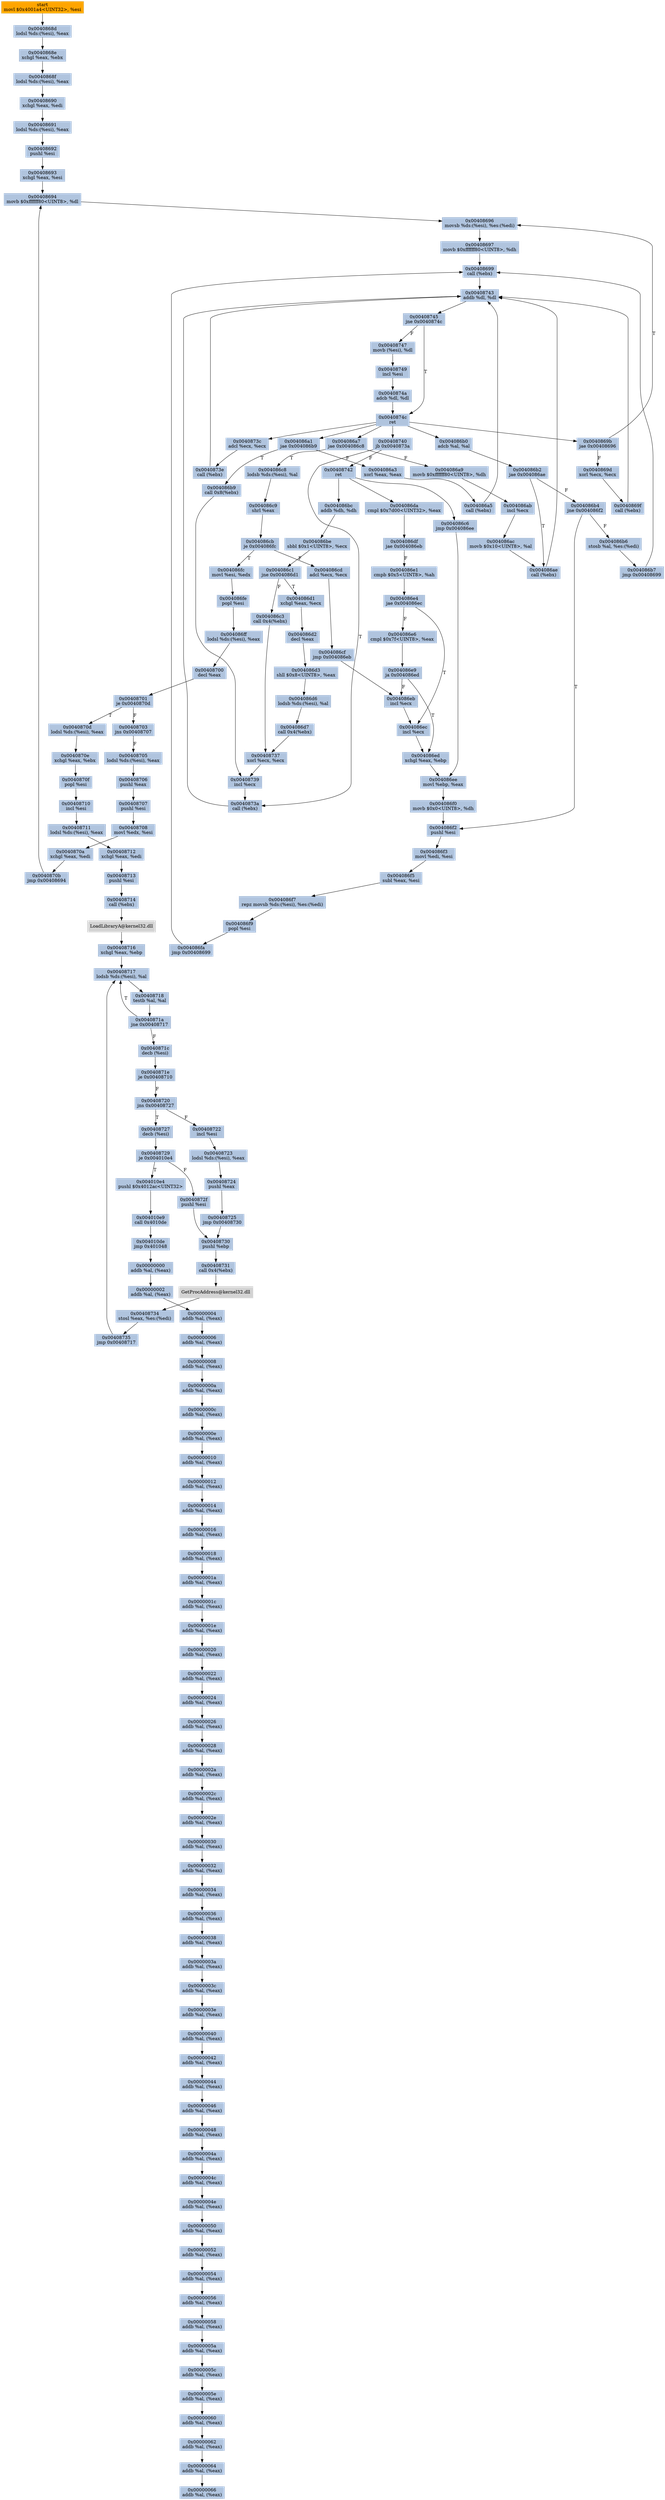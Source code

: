 digraph G {
node[shape=rectangle,style=filled,fillcolor=lightsteelblue,color=lightsteelblue]
bgcolor="transparent"
a0x00408688movl_0x4001a4UINT32_esi[label="start\nmovl $0x4001a4<UINT32>, %esi",fillcolor="orange",color="lightgrey"];
a0x0040868dlodsl_ds_esi__eax[label="0x0040868d\nlodsl %ds:(%esi), %eax"];
a0x0040868exchgl_eax_ebx[label="0x0040868e\nxchgl %eax, %ebx"];
a0x0040868flodsl_ds_esi__eax[label="0x0040868f\nlodsl %ds:(%esi), %eax"];
a0x00408690xchgl_eax_edi[label="0x00408690\nxchgl %eax, %edi"];
a0x00408691lodsl_ds_esi__eax[label="0x00408691\nlodsl %ds:(%esi), %eax"];
a0x00408692pushl_esi[label="0x00408692\npushl %esi"];
a0x00408693xchgl_eax_esi[label="0x00408693\nxchgl %eax, %esi"];
a0x00408694movb_0xffffff80UINT8_dl[label="0x00408694\nmovb $0xffffff80<UINT8>, %dl"];
a0x00408696movsb_ds_esi__es_edi_[label="0x00408696\nmovsb %ds:(%esi), %es:(%edi)"];
a0x00408697movb_0xffffff80UINT8_dh[label="0x00408697\nmovb $0xffffff80<UINT8>, %dh"];
a0x00408699call_ebx_[label="0x00408699\ncall (%ebx)"];
a0x00408743addb_dl_dl[label="0x00408743\naddb %dl, %dl"];
a0x00408745jne_0x0040874c[label="0x00408745\njne 0x0040874c"];
a0x00408747movb_esi__dl[label="0x00408747\nmovb (%esi), %dl"];
a0x00408749incl_esi[label="0x00408749\nincl %esi"];
a0x0040874aadcb_dl_dl[label="0x0040874a\nadcb %dl, %dl"];
a0x0040874cret[label="0x0040874c\nret"];
a0x0040869bjae_0x00408696[label="0x0040869b\njae 0x00408696"];
a0x0040869dxorl_ecx_ecx[label="0x0040869d\nxorl %ecx, %ecx"];
a0x0040869fcall_ebx_[label="0x0040869f\ncall (%ebx)"];
a0x004086a1jae_0x004086b9[label="0x004086a1\njae 0x004086b9"];
a0x004086b9call_0x8ebx_[label="0x004086b9\ncall 0x8(%ebx)"];
a0x00408739incl_ecx[label="0x00408739\nincl %ecx"];
a0x0040873acall_ebx_[label="0x0040873a\ncall (%ebx)"];
a0x0040873cadcl_ecx_ecx[label="0x0040873c\nadcl %ecx, %ecx"];
a0x0040873ecall_ebx_[label="0x0040873e\ncall (%ebx)"];
a0x00408740jb_0x0040873a[label="0x00408740\njb 0x0040873a"];
a0x00408742ret[label="0x00408742\nret"];
a0x004086bcaddb_dh_dh[label="0x004086bc\naddb %dh, %dh"];
a0x004086besbbl_0x1UINT8_ecx[label="0x004086be\nsbbl $0x1<UINT8>, %ecx"];
a0x004086c1jne_0x004086d1[label="0x004086c1\njne 0x004086d1"];
a0x004086d1xchgl_eax_ecx[label="0x004086d1\nxchgl %eax, %ecx"];
a0x004086d2decl_eax[label="0x004086d2\ndecl %eax"];
a0x004086d3shll_0x8UINT8_eax[label="0x004086d3\nshll $0x8<UINT8>, %eax"];
a0x004086d6lodsb_ds_esi__al[label="0x004086d6\nlodsb %ds:(%esi), %al"];
a0x004086d7call_0x4ebx_[label="0x004086d7\ncall 0x4(%ebx)"];
a0x00408737xorl_ecx_ecx[label="0x00408737\nxorl %ecx, %ecx"];
a0x004086dacmpl_0x7d00UINT32_eax[label="0x004086da\ncmpl $0x7d00<UINT32>, %eax"];
a0x004086dfjae_0x004086eb[label="0x004086df\njae 0x004086eb"];
a0x004086e1cmpb_0x5UINT8_ah[label="0x004086e1\ncmpb $0x5<UINT8>, %ah"];
a0x004086e4jae_0x004086ec[label="0x004086e4\njae 0x004086ec"];
a0x004086e6cmpl_0x7fUINT8_eax[label="0x004086e6\ncmpl $0x7f<UINT8>, %eax"];
a0x004086e9ja_0x004086ed[label="0x004086e9\nja 0x004086ed"];
a0x004086ebincl_ecx[label="0x004086eb\nincl %ecx"];
a0x004086ecincl_ecx[label="0x004086ec\nincl %ecx"];
a0x004086edxchgl_eax_ebp[label="0x004086ed\nxchgl %eax, %ebp"];
a0x004086eemovl_ebp_eax[label="0x004086ee\nmovl %ebp, %eax"];
a0x004086f0movb_0x0UINT8_dh[label="0x004086f0\nmovb $0x0<UINT8>, %dh"];
a0x004086f2pushl_esi[label="0x004086f2\npushl %esi"];
a0x004086f3movl_edi_esi[label="0x004086f3\nmovl %edi, %esi"];
a0x004086f5subl_eax_esi[label="0x004086f5\nsubl %eax, %esi"];
a0x004086f7repz_movsb_ds_esi__es_edi_[label="0x004086f7\nrepz movsb %ds:(%esi), %es:(%edi)"];
a0x004086f9popl_esi[label="0x004086f9\npopl %esi"];
a0x004086fajmp_0x00408699[label="0x004086fa\njmp 0x00408699"];
a0x004086a3xorl_eax_eax[label="0x004086a3\nxorl %eax, %eax"];
a0x004086a5call_ebx_[label="0x004086a5\ncall (%ebx)"];
a0x004086a7jae_0x004086c8[label="0x004086a7\njae 0x004086c8"];
a0x004086c8lodsb_ds_esi__al[label="0x004086c8\nlodsb %ds:(%esi), %al"];
a0x004086c9shrl_eax[label="0x004086c9\nshrl %eax"];
a0x004086cbje_0x004086fc[label="0x004086cb\nje 0x004086fc"];
a0x004086cdadcl_ecx_ecx[label="0x004086cd\nadcl %ecx, %ecx"];
a0x004086cfjmp_0x004086eb[label="0x004086cf\njmp 0x004086eb"];
a0x004086c3call_0x4ebx_[label="0x004086c3\ncall 0x4(%ebx)"];
a0x004086c6jmp_0x004086ee[label="0x004086c6\njmp 0x004086ee"];
a0x004086a9movb_0xffffff80UINT8_dh[label="0x004086a9\nmovb $0xffffff80<UINT8>, %dh"];
a0x004086abincl_ecx[label="0x004086ab\nincl %ecx"];
a0x004086acmovb_0x10UINT8_al[label="0x004086ac\nmovb $0x10<UINT8>, %al"];
a0x004086aecall_ebx_[label="0x004086ae\ncall (%ebx)"];
a0x004086b0adcb_al_al[label="0x004086b0\nadcb %al, %al"];
a0x004086b2jae_0x004086ae[label="0x004086b2\njae 0x004086ae"];
a0x004086b4jne_0x004086f2[label="0x004086b4\njne 0x004086f2"];
a0x004086b6stosb_al_es_edi_[label="0x004086b6\nstosb %al, %es:(%edi)"];
a0x004086b7jmp_0x00408699[label="0x004086b7\njmp 0x00408699"];
a0x004086fcmovl_esi_edx[label="0x004086fc\nmovl %esi, %edx"];
a0x004086fepopl_esi[label="0x004086fe\npopl %esi"];
a0x004086fflodsl_ds_esi__eax[label="0x004086ff\nlodsl %ds:(%esi), %eax"];
a0x00408700decl_eax[label="0x00408700\ndecl %eax"];
a0x00408701je_0x0040870d[label="0x00408701\nje 0x0040870d"];
a0x00408703jns_0x00408707[label="0x00408703\njns 0x00408707"];
a0x00408705lodsl_ds_esi__eax[label="0x00408705\nlodsl %ds:(%esi), %eax"];
a0x00408706pushl_eax[label="0x00408706\npushl %eax"];
a0x00408707pushl_esi[label="0x00408707\npushl %esi"];
a0x00408708movl_edx_esi[label="0x00408708\nmovl %edx, %esi"];
a0x0040870axchgl_eax_edi[label="0x0040870a\nxchgl %eax, %edi"];
a0x0040870bjmp_0x00408694[label="0x0040870b\njmp 0x00408694"];
a0x0040870dlodsl_ds_esi__eax[label="0x0040870d\nlodsl %ds:(%esi), %eax"];
a0x0040870exchgl_eax_ebx[label="0x0040870e\nxchgl %eax, %ebx"];
a0x0040870fpopl_esi[label="0x0040870f\npopl %esi"];
a0x00408710incl_esi[label="0x00408710\nincl %esi"];
a0x00408711lodsl_ds_esi__eax[label="0x00408711\nlodsl %ds:(%esi), %eax"];
a0x00408712xchgl_eax_edi[label="0x00408712\nxchgl %eax, %edi"];
a0x00408713pushl_esi[label="0x00408713\npushl %esi"];
a0x00408714call_ebx_[label="0x00408714\ncall (%ebx)"];
LoadLibraryA_kernel32_dll[label="LoadLibraryA@kernel32.dll",fillcolor="lightgrey",color="lightgrey"];
a0x00408716xchgl_eax_ebp[label="0x00408716\nxchgl %eax, %ebp"];
a0x00408717lodsb_ds_esi__al[label="0x00408717\nlodsb %ds:(%esi), %al"];
a0x00408718testb_al_al[label="0x00408718\ntestb %al, %al"];
a0x0040871ajne_0x00408717[label="0x0040871a\njne 0x00408717"];
a0x0040871cdecb_esi_[label="0x0040871c\ndecb (%esi)"];
a0x0040871eje_0x00408710[label="0x0040871e\nje 0x00408710"];
a0x00408720jns_0x00408727[label="0x00408720\njns 0x00408727"];
a0x00408727decb_esi_[label="0x00408727\ndecb (%esi)"];
a0x00408729je_0x004010e4[label="0x00408729\nje 0x004010e4"];
a0x0040872fpushl_esi[label="0x0040872f\npushl %esi"];
a0x00408730pushl_ebp[label="0x00408730\npushl %ebp"];
a0x00408731call_0x4ebx_[label="0x00408731\ncall 0x4(%ebx)"];
GetProcAddress_kernel32_dll[label="GetProcAddress@kernel32.dll",fillcolor="lightgrey",color="lightgrey"];
a0x00408734stosl_eax_es_edi_[label="0x00408734\nstosl %eax, %es:(%edi)"];
a0x00408735jmp_0x00408717[label="0x00408735\njmp 0x00408717"];
a0x00408722incl_esi[label="0x00408722\nincl %esi"];
a0x00408723lodsl_ds_esi__eax[label="0x00408723\nlodsl %ds:(%esi), %eax"];
a0x00408724pushl_eax[label="0x00408724\npushl %eax"];
a0x00408725jmp_0x00408730[label="0x00408725\njmp 0x00408730"];
a0x004010e4pushl_0x4012acUINT32[label="0x004010e4\npushl $0x4012ac<UINT32>"];
a0x004010e9call_0x4010de[label="0x004010e9\ncall 0x4010de"];
a0x004010dejmp_0x401048[label="0x004010de\njmp 0x401048"];
a0x00000000addb_al_eax_[label="0x00000000\naddb %al, (%eax)"];
a0x00000002addb_al_eax_[label="0x00000002\naddb %al, (%eax)"];
a0x00000004addb_al_eax_[label="0x00000004\naddb %al, (%eax)"];
a0x00000006addb_al_eax_[label="0x00000006\naddb %al, (%eax)"];
a0x00000008addb_al_eax_[label="0x00000008\naddb %al, (%eax)"];
a0x0000000aaddb_al_eax_[label="0x0000000a\naddb %al, (%eax)"];
a0x0000000caddb_al_eax_[label="0x0000000c\naddb %al, (%eax)"];
a0x0000000eaddb_al_eax_[label="0x0000000e\naddb %al, (%eax)"];
a0x00000010addb_al_eax_[label="0x00000010\naddb %al, (%eax)"];
a0x00000012addb_al_eax_[label="0x00000012\naddb %al, (%eax)"];
a0x00000014addb_al_eax_[label="0x00000014\naddb %al, (%eax)"];
a0x00000016addb_al_eax_[label="0x00000016\naddb %al, (%eax)"];
a0x00000018addb_al_eax_[label="0x00000018\naddb %al, (%eax)"];
a0x0000001aaddb_al_eax_[label="0x0000001a\naddb %al, (%eax)"];
a0x0000001caddb_al_eax_[label="0x0000001c\naddb %al, (%eax)"];
a0x0000001eaddb_al_eax_[label="0x0000001e\naddb %al, (%eax)"];
a0x00000020addb_al_eax_[label="0x00000020\naddb %al, (%eax)"];
a0x00000022addb_al_eax_[label="0x00000022\naddb %al, (%eax)"];
a0x00000024addb_al_eax_[label="0x00000024\naddb %al, (%eax)"];
a0x00000026addb_al_eax_[label="0x00000026\naddb %al, (%eax)"];
a0x00000028addb_al_eax_[label="0x00000028\naddb %al, (%eax)"];
a0x0000002aaddb_al_eax_[label="0x0000002a\naddb %al, (%eax)"];
a0x0000002caddb_al_eax_[label="0x0000002c\naddb %al, (%eax)"];
a0x0000002eaddb_al_eax_[label="0x0000002e\naddb %al, (%eax)"];
a0x00000030addb_al_eax_[label="0x00000030\naddb %al, (%eax)"];
a0x00000032addb_al_eax_[label="0x00000032\naddb %al, (%eax)"];
a0x00000034addb_al_eax_[label="0x00000034\naddb %al, (%eax)"];
a0x00000036addb_al_eax_[label="0x00000036\naddb %al, (%eax)"];
a0x00000038addb_al_eax_[label="0x00000038\naddb %al, (%eax)"];
a0x0000003aaddb_al_eax_[label="0x0000003a\naddb %al, (%eax)"];
a0x0000003caddb_al_eax_[label="0x0000003c\naddb %al, (%eax)"];
a0x0000003eaddb_al_eax_[label="0x0000003e\naddb %al, (%eax)"];
a0x00000040addb_al_eax_[label="0x00000040\naddb %al, (%eax)"];
a0x00000042addb_al_eax_[label="0x00000042\naddb %al, (%eax)"];
a0x00000044addb_al_eax_[label="0x00000044\naddb %al, (%eax)"];
a0x00000046addb_al_eax_[label="0x00000046\naddb %al, (%eax)"];
a0x00000048addb_al_eax_[label="0x00000048\naddb %al, (%eax)"];
a0x0000004aaddb_al_eax_[label="0x0000004a\naddb %al, (%eax)"];
a0x0000004caddb_al_eax_[label="0x0000004c\naddb %al, (%eax)"];
a0x0000004eaddb_al_eax_[label="0x0000004e\naddb %al, (%eax)"];
a0x00000050addb_al_eax_[label="0x00000050\naddb %al, (%eax)"];
a0x00000052addb_al_eax_[label="0x00000052\naddb %al, (%eax)"];
a0x00000054addb_al_eax_[label="0x00000054\naddb %al, (%eax)"];
a0x00000056addb_al_eax_[label="0x00000056\naddb %al, (%eax)"];
a0x00000058addb_al_eax_[label="0x00000058\naddb %al, (%eax)"];
a0x0000005aaddb_al_eax_[label="0x0000005a\naddb %al, (%eax)"];
a0x0000005caddb_al_eax_[label="0x0000005c\naddb %al, (%eax)"];
a0x0000005eaddb_al_eax_[label="0x0000005e\naddb %al, (%eax)"];
a0x00000060addb_al_eax_[label="0x00000060\naddb %al, (%eax)"];
a0x00000062addb_al_eax_[label="0x00000062\naddb %al, (%eax)"];
a0x00000064addb_al_eax_[label="0x00000064\naddb %al, (%eax)"];
a0x00000066addb_al_eax_[label="0x00000066\naddb %al, (%eax)"];
a0x00408688movl_0x4001a4UINT32_esi -> a0x0040868dlodsl_ds_esi__eax [color="#000000"];
a0x0040868dlodsl_ds_esi__eax -> a0x0040868exchgl_eax_ebx [color="#000000"];
a0x0040868exchgl_eax_ebx -> a0x0040868flodsl_ds_esi__eax [color="#000000"];
a0x0040868flodsl_ds_esi__eax -> a0x00408690xchgl_eax_edi [color="#000000"];
a0x00408690xchgl_eax_edi -> a0x00408691lodsl_ds_esi__eax [color="#000000"];
a0x00408691lodsl_ds_esi__eax -> a0x00408692pushl_esi [color="#000000"];
a0x00408692pushl_esi -> a0x00408693xchgl_eax_esi [color="#000000"];
a0x00408693xchgl_eax_esi -> a0x00408694movb_0xffffff80UINT8_dl [color="#000000"];
a0x00408694movb_0xffffff80UINT8_dl -> a0x00408696movsb_ds_esi__es_edi_ [color="#000000"];
a0x00408696movsb_ds_esi__es_edi_ -> a0x00408697movb_0xffffff80UINT8_dh [color="#000000"];
a0x00408697movb_0xffffff80UINT8_dh -> a0x00408699call_ebx_ [color="#000000"];
a0x00408699call_ebx_ -> a0x00408743addb_dl_dl [color="#000000"];
a0x00408743addb_dl_dl -> a0x00408745jne_0x0040874c [color="#000000"];
a0x00408745jne_0x0040874c -> a0x00408747movb_esi__dl [color="#000000",label="F"];
a0x00408747movb_esi__dl -> a0x00408749incl_esi [color="#000000"];
a0x00408749incl_esi -> a0x0040874aadcb_dl_dl [color="#000000"];
a0x0040874aadcb_dl_dl -> a0x0040874cret [color="#000000"];
a0x0040874cret -> a0x0040869bjae_0x00408696 [color="#000000"];
a0x0040869bjae_0x00408696 -> a0x0040869dxorl_ecx_ecx [color="#000000",label="F"];
a0x0040869dxorl_ecx_ecx -> a0x0040869fcall_ebx_ [color="#000000"];
a0x0040869fcall_ebx_ -> a0x00408743addb_dl_dl [color="#000000"];
a0x00408745jne_0x0040874c -> a0x0040874cret [color="#000000",label="T"];
a0x0040874cret -> a0x004086a1jae_0x004086b9 [color="#000000"];
a0x004086a1jae_0x004086b9 -> a0x004086b9call_0x8ebx_ [color="#000000",label="T"];
a0x004086b9call_0x8ebx_ -> a0x00408739incl_ecx [color="#000000"];
a0x00408739incl_ecx -> a0x0040873acall_ebx_ [color="#000000"];
a0x0040873acall_ebx_ -> a0x00408743addb_dl_dl [color="#000000"];
a0x0040874cret -> a0x0040873cadcl_ecx_ecx [color="#000000"];
a0x0040873cadcl_ecx_ecx -> a0x0040873ecall_ebx_ [color="#000000"];
a0x0040873ecall_ebx_ -> a0x00408743addb_dl_dl [color="#000000"];
a0x0040874cret -> a0x00408740jb_0x0040873a [color="#000000"];
a0x00408740jb_0x0040873a -> a0x00408742ret [color="#000000",label="F"];
a0x00408742ret -> a0x004086bcaddb_dh_dh [color="#000000"];
a0x004086bcaddb_dh_dh -> a0x004086besbbl_0x1UINT8_ecx [color="#000000"];
a0x004086besbbl_0x1UINT8_ecx -> a0x004086c1jne_0x004086d1 [color="#000000"];
a0x004086c1jne_0x004086d1 -> a0x004086d1xchgl_eax_ecx [color="#000000",label="T"];
a0x004086d1xchgl_eax_ecx -> a0x004086d2decl_eax [color="#000000"];
a0x004086d2decl_eax -> a0x004086d3shll_0x8UINT8_eax [color="#000000"];
a0x004086d3shll_0x8UINT8_eax -> a0x004086d6lodsb_ds_esi__al [color="#000000"];
a0x004086d6lodsb_ds_esi__al -> a0x004086d7call_0x4ebx_ [color="#000000"];
a0x004086d7call_0x4ebx_ -> a0x00408737xorl_ecx_ecx [color="#000000"];
a0x00408737xorl_ecx_ecx -> a0x00408739incl_ecx [color="#000000"];
a0x00408740jb_0x0040873a -> a0x0040873acall_ebx_ [color="#000000",label="T"];
a0x00408742ret -> a0x004086dacmpl_0x7d00UINT32_eax [color="#000000"];
a0x004086dacmpl_0x7d00UINT32_eax -> a0x004086dfjae_0x004086eb [color="#000000"];
a0x004086dfjae_0x004086eb -> a0x004086e1cmpb_0x5UINT8_ah [color="#000000",label="F"];
a0x004086e1cmpb_0x5UINT8_ah -> a0x004086e4jae_0x004086ec [color="#000000"];
a0x004086e4jae_0x004086ec -> a0x004086e6cmpl_0x7fUINT8_eax [color="#000000",label="F"];
a0x004086e6cmpl_0x7fUINT8_eax -> a0x004086e9ja_0x004086ed [color="#000000"];
a0x004086e9ja_0x004086ed -> a0x004086ebincl_ecx [color="#000000",label="F"];
a0x004086ebincl_ecx -> a0x004086ecincl_ecx [color="#000000"];
a0x004086ecincl_ecx -> a0x004086edxchgl_eax_ebp [color="#000000"];
a0x004086edxchgl_eax_ebp -> a0x004086eemovl_ebp_eax [color="#000000"];
a0x004086eemovl_ebp_eax -> a0x004086f0movb_0x0UINT8_dh [color="#000000"];
a0x004086f0movb_0x0UINT8_dh -> a0x004086f2pushl_esi [color="#000000"];
a0x004086f2pushl_esi -> a0x004086f3movl_edi_esi [color="#000000"];
a0x004086f3movl_edi_esi -> a0x004086f5subl_eax_esi [color="#000000"];
a0x004086f5subl_eax_esi -> a0x004086f7repz_movsb_ds_esi__es_edi_ [color="#000000"];
a0x004086f7repz_movsb_ds_esi__es_edi_ -> a0x004086f9popl_esi [color="#000000"];
a0x004086f9popl_esi -> a0x004086fajmp_0x00408699 [color="#000000"];
a0x004086fajmp_0x00408699 -> a0x00408699call_ebx_ [color="#000000"];
a0x0040869bjae_0x00408696 -> a0x00408696movsb_ds_esi__es_edi_ [color="#000000",label="T"];
a0x004086a1jae_0x004086b9 -> a0x004086a3xorl_eax_eax [color="#000000",label="F"];
a0x004086a3xorl_eax_eax -> a0x004086a5call_ebx_ [color="#000000"];
a0x004086a5call_ebx_ -> a0x00408743addb_dl_dl [color="#000000"];
a0x0040874cret -> a0x004086a7jae_0x004086c8 [color="#000000"];
a0x004086a7jae_0x004086c8 -> a0x004086c8lodsb_ds_esi__al [color="#000000",label="T"];
a0x004086c8lodsb_ds_esi__al -> a0x004086c9shrl_eax [color="#000000"];
a0x004086c9shrl_eax -> a0x004086cbje_0x004086fc [color="#000000"];
a0x004086cbje_0x004086fc -> a0x004086cdadcl_ecx_ecx [color="#000000",label="F"];
a0x004086cdadcl_ecx_ecx -> a0x004086cfjmp_0x004086eb [color="#000000"];
a0x004086cfjmp_0x004086eb -> a0x004086ebincl_ecx [color="#000000"];
a0x004086c1jne_0x004086d1 -> a0x004086c3call_0x4ebx_ [color="#000000",label="F"];
a0x004086c3call_0x4ebx_ -> a0x00408737xorl_ecx_ecx [color="#000000"];
a0x00408742ret -> a0x004086c6jmp_0x004086ee [color="#000000"];
a0x004086c6jmp_0x004086ee -> a0x004086eemovl_ebp_eax [color="#000000"];
a0x004086a7jae_0x004086c8 -> a0x004086a9movb_0xffffff80UINT8_dh [color="#000000",label="F"];
a0x004086a9movb_0xffffff80UINT8_dh -> a0x004086abincl_ecx [color="#000000"];
a0x004086abincl_ecx -> a0x004086acmovb_0x10UINT8_al [color="#000000"];
a0x004086acmovb_0x10UINT8_al -> a0x004086aecall_ebx_ [color="#000000"];
a0x004086aecall_ebx_ -> a0x00408743addb_dl_dl [color="#000000"];
a0x0040874cret -> a0x004086b0adcb_al_al [color="#000000"];
a0x004086b0adcb_al_al -> a0x004086b2jae_0x004086ae [color="#000000"];
a0x004086b2jae_0x004086ae -> a0x004086aecall_ebx_ [color="#000000",label="T"];
a0x004086b2jae_0x004086ae -> a0x004086b4jne_0x004086f2 [color="#000000",label="F"];
a0x004086b4jne_0x004086f2 -> a0x004086f2pushl_esi [color="#000000",label="T"];
a0x004086b4jne_0x004086f2 -> a0x004086b6stosb_al_es_edi_ [color="#000000",label="F"];
a0x004086b6stosb_al_es_edi_ -> a0x004086b7jmp_0x00408699 [color="#000000"];
a0x004086b7jmp_0x00408699 -> a0x00408699call_ebx_ [color="#000000"];
a0x004086e9ja_0x004086ed -> a0x004086edxchgl_eax_ebp [color="#000000",label="T"];
a0x004086e4jae_0x004086ec -> a0x004086ecincl_ecx [color="#000000",label="T"];
a0x004086cbje_0x004086fc -> a0x004086fcmovl_esi_edx [color="#000000",label="T"];
a0x004086fcmovl_esi_edx -> a0x004086fepopl_esi [color="#000000"];
a0x004086fepopl_esi -> a0x004086fflodsl_ds_esi__eax [color="#000000"];
a0x004086fflodsl_ds_esi__eax -> a0x00408700decl_eax [color="#000000"];
a0x00408700decl_eax -> a0x00408701je_0x0040870d [color="#000000"];
a0x00408701je_0x0040870d -> a0x00408703jns_0x00408707 [color="#000000",label="F"];
a0x00408703jns_0x00408707 -> a0x00408705lodsl_ds_esi__eax [color="#000000",label="F"];
a0x00408705lodsl_ds_esi__eax -> a0x00408706pushl_eax [color="#000000"];
a0x00408706pushl_eax -> a0x00408707pushl_esi [color="#000000"];
a0x00408707pushl_esi -> a0x00408708movl_edx_esi [color="#000000"];
a0x00408708movl_edx_esi -> a0x0040870axchgl_eax_edi [color="#000000"];
a0x0040870axchgl_eax_edi -> a0x0040870bjmp_0x00408694 [color="#000000"];
a0x0040870bjmp_0x00408694 -> a0x00408694movb_0xffffff80UINT8_dl [color="#000000"];
a0x00408701je_0x0040870d -> a0x0040870dlodsl_ds_esi__eax [color="#000000",label="T"];
a0x0040870dlodsl_ds_esi__eax -> a0x0040870exchgl_eax_ebx [color="#000000"];
a0x0040870exchgl_eax_ebx -> a0x0040870fpopl_esi [color="#000000"];
a0x0040870fpopl_esi -> a0x00408710incl_esi [color="#000000"];
a0x00408710incl_esi -> a0x00408711lodsl_ds_esi__eax [color="#000000"];
a0x00408711lodsl_ds_esi__eax -> a0x00408712xchgl_eax_edi [color="#000000"];
a0x00408712xchgl_eax_edi -> a0x00408713pushl_esi [color="#000000"];
a0x00408713pushl_esi -> a0x00408714call_ebx_ [color="#000000"];
a0x00408714call_ebx_ -> LoadLibraryA_kernel32_dll [color="#000000"];
LoadLibraryA_kernel32_dll -> a0x00408716xchgl_eax_ebp [color="#000000"];
a0x00408716xchgl_eax_ebp -> a0x00408717lodsb_ds_esi__al [color="#000000"];
a0x00408717lodsb_ds_esi__al -> a0x00408718testb_al_al [color="#000000"];
a0x00408718testb_al_al -> a0x0040871ajne_0x00408717 [color="#000000"];
a0x0040871ajne_0x00408717 -> a0x00408717lodsb_ds_esi__al [color="#000000",label="T"];
a0x0040871ajne_0x00408717 -> a0x0040871cdecb_esi_ [color="#000000",label="F"];
a0x0040871cdecb_esi_ -> a0x0040871eje_0x00408710 [color="#000000"];
a0x0040871eje_0x00408710 -> a0x00408720jns_0x00408727 [color="#000000",label="F"];
a0x00408720jns_0x00408727 -> a0x00408727decb_esi_ [color="#000000",label="T"];
a0x00408727decb_esi_ -> a0x00408729je_0x004010e4 [color="#000000"];
a0x00408729je_0x004010e4 -> a0x0040872fpushl_esi [color="#000000",label="F"];
a0x0040872fpushl_esi -> a0x00408730pushl_ebp [color="#000000"];
a0x00408730pushl_ebp -> a0x00408731call_0x4ebx_ [color="#000000"];
a0x00408731call_0x4ebx_ -> GetProcAddress_kernel32_dll [color="#000000"];
GetProcAddress_kernel32_dll -> a0x00408734stosl_eax_es_edi_ [color="#000000"];
a0x00408734stosl_eax_es_edi_ -> a0x00408735jmp_0x00408717 [color="#000000"];
a0x00408735jmp_0x00408717 -> a0x00408717lodsb_ds_esi__al [color="#000000"];
a0x00408720jns_0x00408727 -> a0x00408722incl_esi [color="#000000",label="F"];
a0x00408722incl_esi -> a0x00408723lodsl_ds_esi__eax [color="#000000"];
a0x00408723lodsl_ds_esi__eax -> a0x00408724pushl_eax [color="#000000"];
a0x00408724pushl_eax -> a0x00408725jmp_0x00408730 [color="#000000"];
a0x00408725jmp_0x00408730 -> a0x00408730pushl_ebp [color="#000000"];
a0x00408729je_0x004010e4 -> a0x004010e4pushl_0x4012acUINT32 [color="#000000",label="T"];
a0x004010e4pushl_0x4012acUINT32 -> a0x004010e9call_0x4010de [color="#000000"];
a0x004010e9call_0x4010de -> a0x004010dejmp_0x401048 [color="#000000"];
a0x004010dejmp_0x401048 -> a0x00000000addb_al_eax_ [color="#000000"];
a0x00000000addb_al_eax_ -> a0x00000002addb_al_eax_ [color="#000000"];
a0x00000002addb_al_eax_ -> a0x00000004addb_al_eax_ [color="#000000"];
a0x00000004addb_al_eax_ -> a0x00000006addb_al_eax_ [color="#000000"];
a0x00000006addb_al_eax_ -> a0x00000008addb_al_eax_ [color="#000000"];
a0x00000008addb_al_eax_ -> a0x0000000aaddb_al_eax_ [color="#000000"];
a0x0000000aaddb_al_eax_ -> a0x0000000caddb_al_eax_ [color="#000000"];
a0x0000000caddb_al_eax_ -> a0x0000000eaddb_al_eax_ [color="#000000"];
a0x0000000eaddb_al_eax_ -> a0x00000010addb_al_eax_ [color="#000000"];
a0x00000010addb_al_eax_ -> a0x00000012addb_al_eax_ [color="#000000"];
a0x00000012addb_al_eax_ -> a0x00000014addb_al_eax_ [color="#000000"];
a0x00000014addb_al_eax_ -> a0x00000016addb_al_eax_ [color="#000000"];
a0x00000016addb_al_eax_ -> a0x00000018addb_al_eax_ [color="#000000"];
a0x00000018addb_al_eax_ -> a0x0000001aaddb_al_eax_ [color="#000000"];
a0x0000001aaddb_al_eax_ -> a0x0000001caddb_al_eax_ [color="#000000"];
a0x0000001caddb_al_eax_ -> a0x0000001eaddb_al_eax_ [color="#000000"];
a0x0000001eaddb_al_eax_ -> a0x00000020addb_al_eax_ [color="#000000"];
a0x00000020addb_al_eax_ -> a0x00000022addb_al_eax_ [color="#000000"];
a0x00000022addb_al_eax_ -> a0x00000024addb_al_eax_ [color="#000000"];
a0x00000024addb_al_eax_ -> a0x00000026addb_al_eax_ [color="#000000"];
a0x00000026addb_al_eax_ -> a0x00000028addb_al_eax_ [color="#000000"];
a0x00000028addb_al_eax_ -> a0x0000002aaddb_al_eax_ [color="#000000"];
a0x0000002aaddb_al_eax_ -> a0x0000002caddb_al_eax_ [color="#000000"];
a0x0000002caddb_al_eax_ -> a0x0000002eaddb_al_eax_ [color="#000000"];
a0x0000002eaddb_al_eax_ -> a0x00000030addb_al_eax_ [color="#000000"];
a0x00000030addb_al_eax_ -> a0x00000032addb_al_eax_ [color="#000000"];
a0x00000032addb_al_eax_ -> a0x00000034addb_al_eax_ [color="#000000"];
a0x00000034addb_al_eax_ -> a0x00000036addb_al_eax_ [color="#000000"];
a0x00000036addb_al_eax_ -> a0x00000038addb_al_eax_ [color="#000000"];
a0x00000038addb_al_eax_ -> a0x0000003aaddb_al_eax_ [color="#000000"];
a0x0000003aaddb_al_eax_ -> a0x0000003caddb_al_eax_ [color="#000000"];
a0x0000003caddb_al_eax_ -> a0x0000003eaddb_al_eax_ [color="#000000"];
a0x0000003eaddb_al_eax_ -> a0x00000040addb_al_eax_ [color="#000000"];
a0x00000040addb_al_eax_ -> a0x00000042addb_al_eax_ [color="#000000"];
a0x00000042addb_al_eax_ -> a0x00000044addb_al_eax_ [color="#000000"];
a0x00000044addb_al_eax_ -> a0x00000046addb_al_eax_ [color="#000000"];
a0x00000046addb_al_eax_ -> a0x00000048addb_al_eax_ [color="#000000"];
a0x00000048addb_al_eax_ -> a0x0000004aaddb_al_eax_ [color="#000000"];
a0x0000004aaddb_al_eax_ -> a0x0000004caddb_al_eax_ [color="#000000"];
a0x0000004caddb_al_eax_ -> a0x0000004eaddb_al_eax_ [color="#000000"];
a0x0000004eaddb_al_eax_ -> a0x00000050addb_al_eax_ [color="#000000"];
a0x00000050addb_al_eax_ -> a0x00000052addb_al_eax_ [color="#000000"];
a0x00000052addb_al_eax_ -> a0x00000054addb_al_eax_ [color="#000000"];
a0x00000054addb_al_eax_ -> a0x00000056addb_al_eax_ [color="#000000"];
a0x00000056addb_al_eax_ -> a0x00000058addb_al_eax_ [color="#000000"];
a0x00000058addb_al_eax_ -> a0x0000005aaddb_al_eax_ [color="#000000"];
a0x0000005aaddb_al_eax_ -> a0x0000005caddb_al_eax_ [color="#000000"];
a0x0000005caddb_al_eax_ -> a0x0000005eaddb_al_eax_ [color="#000000"];
a0x0000005eaddb_al_eax_ -> a0x00000060addb_al_eax_ [color="#000000"];
a0x00000060addb_al_eax_ -> a0x00000062addb_al_eax_ [color="#000000"];
a0x00000062addb_al_eax_ -> a0x00000064addb_al_eax_ [color="#000000"];
a0x00000064addb_al_eax_ -> a0x00000066addb_al_eax_ [color="#000000"];
}
